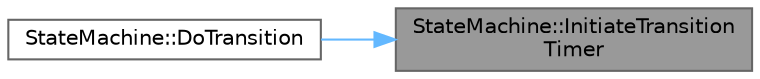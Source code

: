 digraph "StateMachine::InitiateTransitionTimer"
{
 // LATEX_PDF_SIZE
  bgcolor="transparent";
  edge [fontname=Helvetica,fontsize=10,labelfontname=Helvetica,labelfontsize=10];
  node [fontname=Helvetica,fontsize=10,shape=box,height=0.2,width=0.4];
  rankdir="RL";
  Node1 [id="Node000001",label="StateMachine::InitiateTransition\lTimer",height=0.2,width=0.4,color="gray40", fillcolor="grey60", style="filled", fontcolor="black",tooltip="Clears the current transition timer (timeout) if any, then sets a new transition timer to the the giv..."];
  Node1 -> Node2 [id="edge1_Node000001_Node000002",dir="back",color="steelblue1",style="solid",tooltip=" "];
  Node2 [id="Node000002",label="StateMachine::DoTransition",height=0.2,width=0.4,color="grey40", fillcolor="white", style="filled",URL="$class_state_machine.html#ae5864f2f840fca87e1d3229703f681fb",tooltip="Executes the given transition on the current state."];
}
